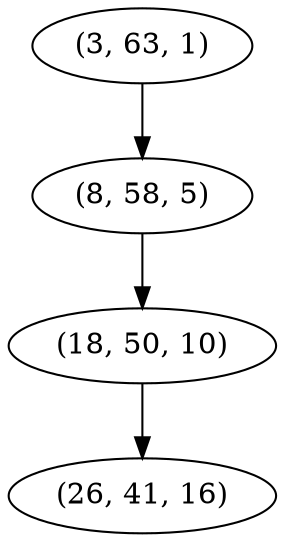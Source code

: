 digraph tree {
    "(3, 63, 1)";
    "(8, 58, 5)";
    "(18, 50, 10)";
    "(26, 41, 16)";
    "(3, 63, 1)" -> "(8, 58, 5)";
    "(8, 58, 5)" -> "(18, 50, 10)";
    "(18, 50, 10)" -> "(26, 41, 16)";
}
